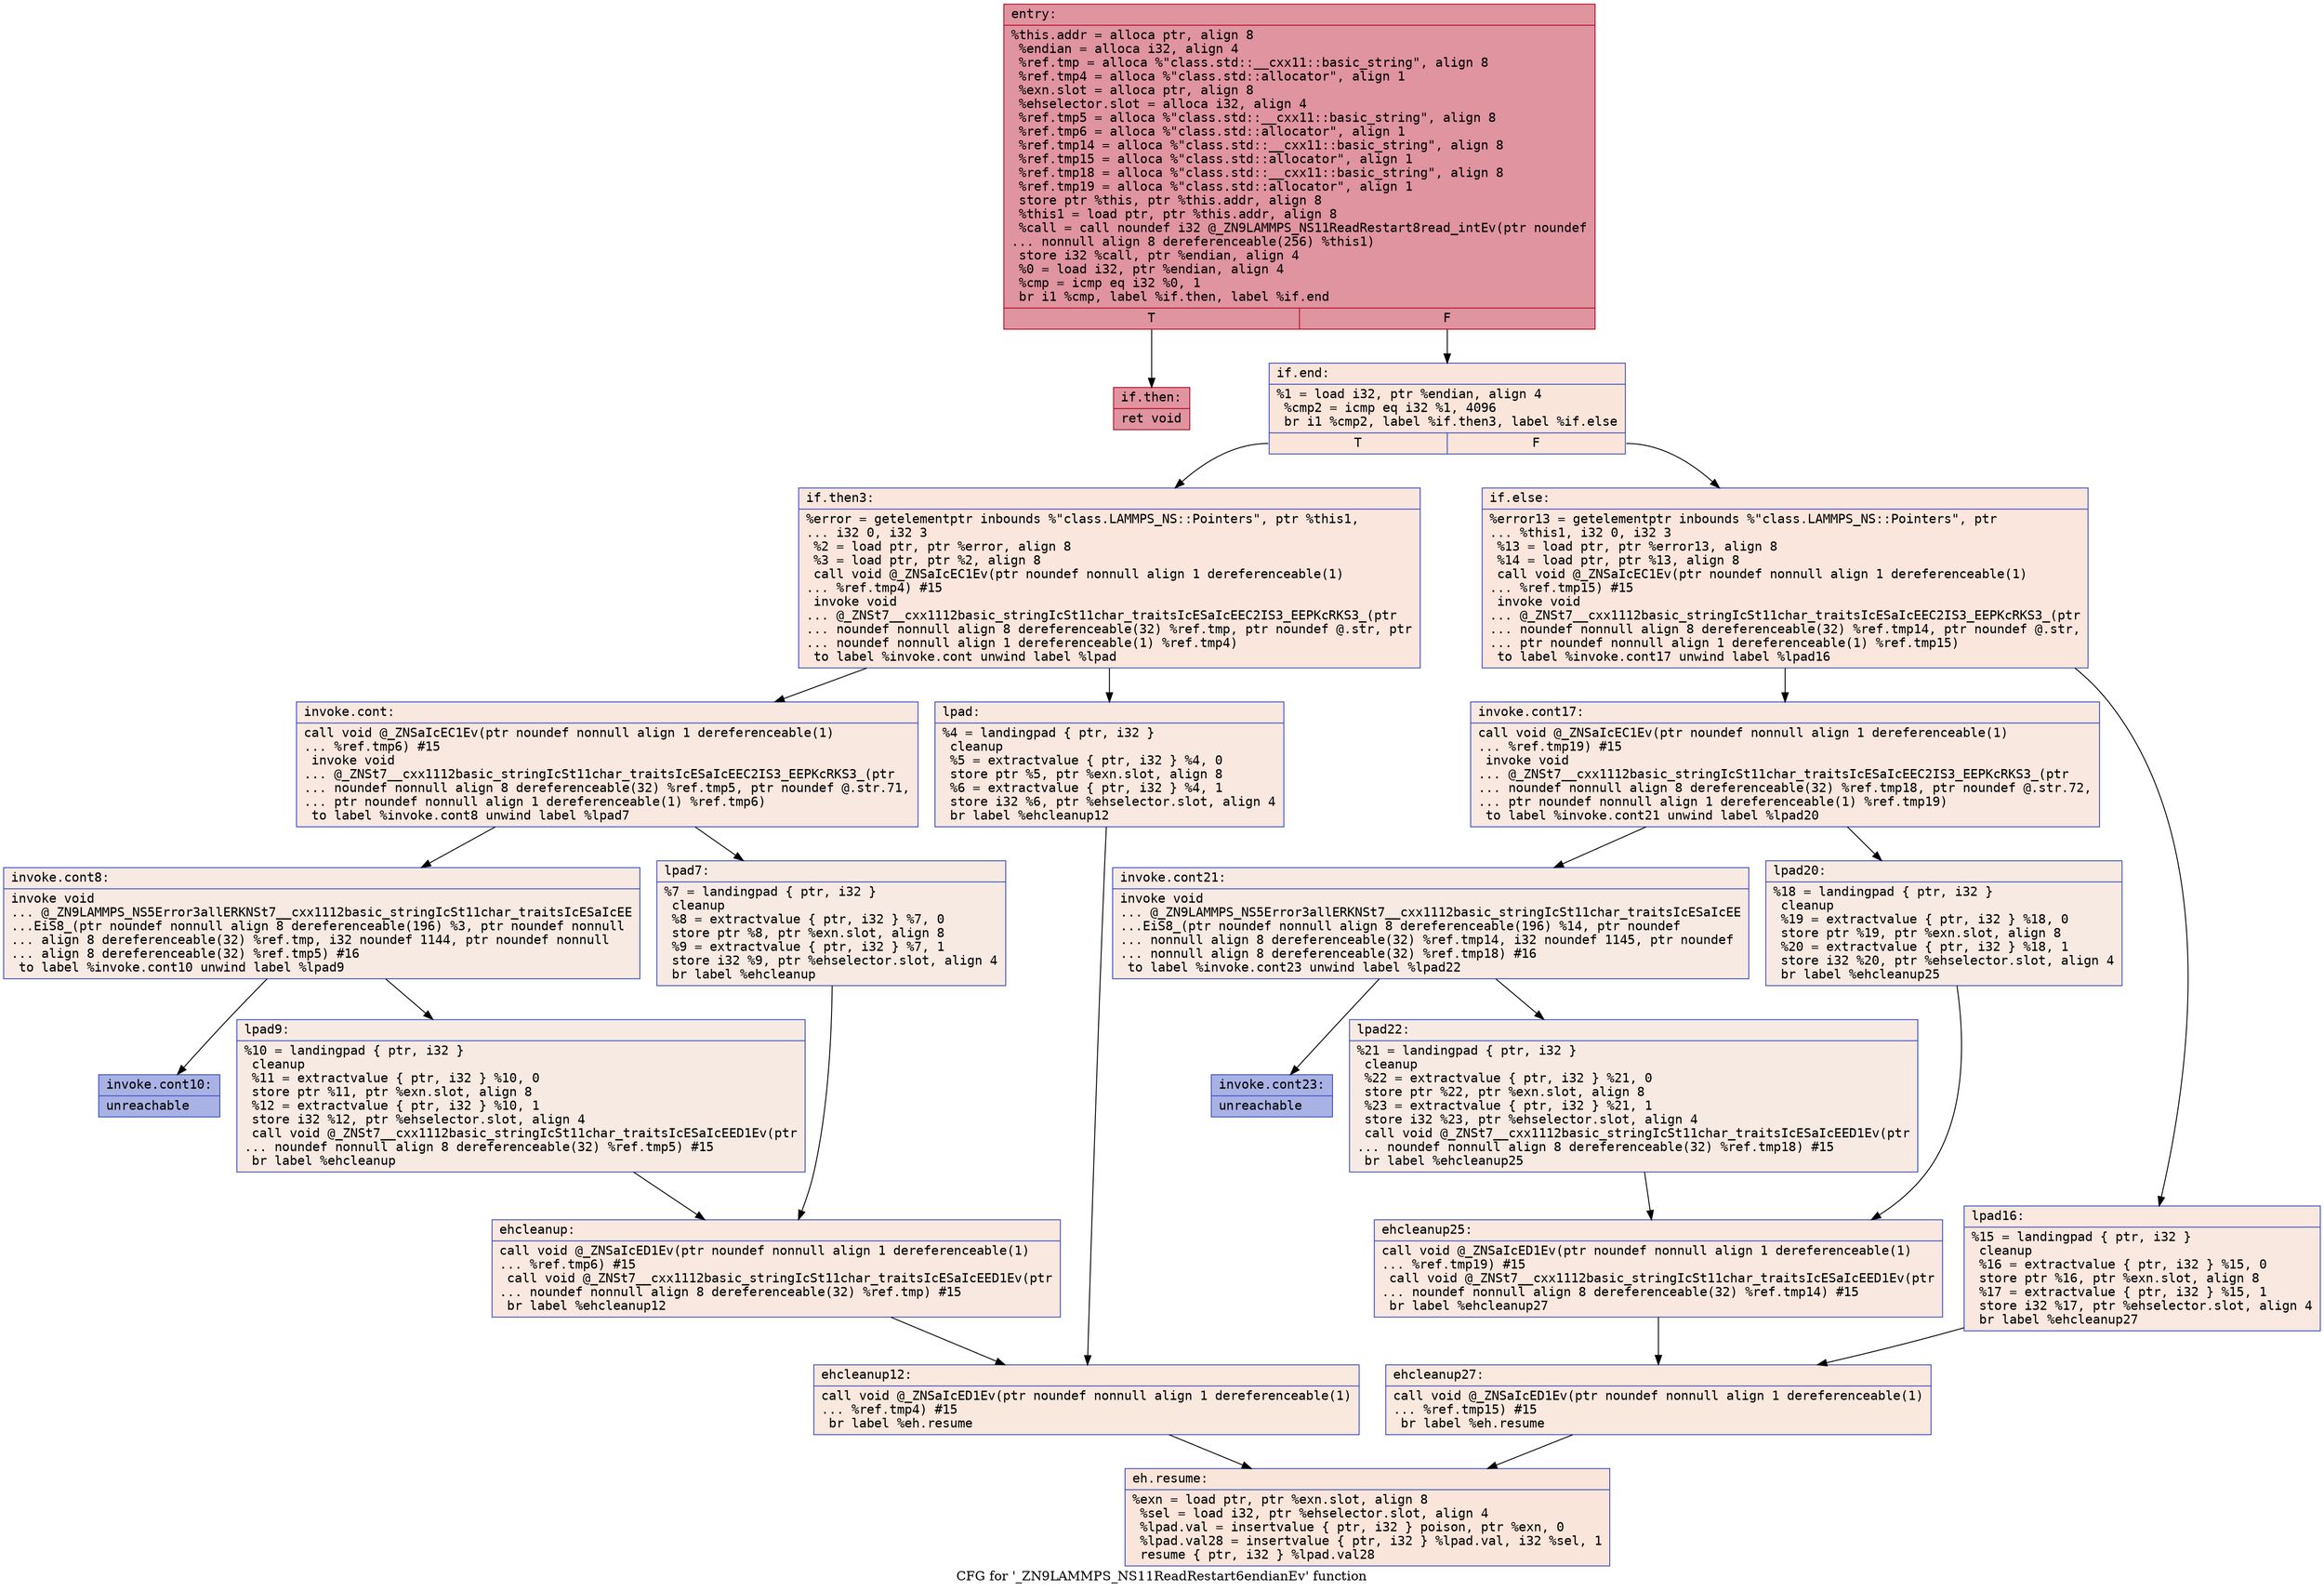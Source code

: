 digraph "CFG for '_ZN9LAMMPS_NS11ReadRestart6endianEv' function" {
	label="CFG for '_ZN9LAMMPS_NS11ReadRestart6endianEv' function";

	Node0x55bc18ba08d0 [shape=record,color="#b70d28ff", style=filled, fillcolor="#b70d2870" fontname="Courier",label="{entry:\l|  %this.addr = alloca ptr, align 8\l  %endian = alloca i32, align 4\l  %ref.tmp = alloca %\"class.std::__cxx11::basic_string\", align 8\l  %ref.tmp4 = alloca %\"class.std::allocator\", align 1\l  %exn.slot = alloca ptr, align 8\l  %ehselector.slot = alloca i32, align 4\l  %ref.tmp5 = alloca %\"class.std::__cxx11::basic_string\", align 8\l  %ref.tmp6 = alloca %\"class.std::allocator\", align 1\l  %ref.tmp14 = alloca %\"class.std::__cxx11::basic_string\", align 8\l  %ref.tmp15 = alloca %\"class.std::allocator\", align 1\l  %ref.tmp18 = alloca %\"class.std::__cxx11::basic_string\", align 8\l  %ref.tmp19 = alloca %\"class.std::allocator\", align 1\l  store ptr %this, ptr %this.addr, align 8\l  %this1 = load ptr, ptr %this.addr, align 8\l  %call = call noundef i32 @_ZN9LAMMPS_NS11ReadRestart8read_intEv(ptr noundef\l... nonnull align 8 dereferenceable(256) %this1)\l  store i32 %call, ptr %endian, align 4\l  %0 = load i32, ptr %endian, align 4\l  %cmp = icmp eq i32 %0, 1\l  br i1 %cmp, label %if.then, label %if.end\l|{<s0>T|<s1>F}}"];
	Node0x55bc18ba08d0:s0 -> Node0x55bc18ba1660[tooltip="entry -> if.then\nProbability 100.00%" ];
	Node0x55bc18ba08d0:s1 -> Node0x55bc18ba16d0[tooltip="entry -> if.end\nProbability 0.00%" ];
	Node0x55bc18ba1660 [shape=record,color="#b70d28ff", style=filled, fillcolor="#b70d2870" fontname="Courier",label="{if.then:\l|  ret void\l}"];
	Node0x55bc18ba16d0 [shape=record,color="#3d50c3ff", style=filled, fillcolor="#f4c5ad70" fontname="Courier",label="{if.end:\l|  %1 = load i32, ptr %endian, align 4\l  %cmp2 = icmp eq i32 %1, 4096\l  br i1 %cmp2, label %if.then3, label %if.else\l|{<s0>T|<s1>F}}"];
	Node0x55bc18ba16d0:s0 -> Node0x55bc18ba1970[tooltip="if.end -> if.then3\nProbability 50.00%" ];
	Node0x55bc18ba16d0:s1 -> Node0x55bc18ba19c0[tooltip="if.end -> if.else\nProbability 50.00%" ];
	Node0x55bc18ba1970 [shape=record,color="#3d50c3ff", style=filled, fillcolor="#f3c7b170" fontname="Courier",label="{if.then3:\l|  %error = getelementptr inbounds %\"class.LAMMPS_NS::Pointers\", ptr %this1,\l... i32 0, i32 3\l  %2 = load ptr, ptr %error, align 8\l  %3 = load ptr, ptr %2, align 8\l  call void @_ZNSaIcEC1Ev(ptr noundef nonnull align 1 dereferenceable(1)\l... %ref.tmp4) #15\l  invoke void\l... @_ZNSt7__cxx1112basic_stringIcSt11char_traitsIcESaIcEEC2IS3_EEPKcRKS3_(ptr\l... noundef nonnull align 8 dereferenceable(32) %ref.tmp, ptr noundef @.str, ptr\l... noundef nonnull align 1 dereferenceable(1) %ref.tmp4)\l          to label %invoke.cont unwind label %lpad\l}"];
	Node0x55bc18ba1970 -> Node0x55bc18ba1e40[tooltip="if.then3 -> invoke.cont\nProbability 50.00%" ];
	Node0x55bc18ba1970 -> Node0x55bc18ba1ec0[tooltip="if.then3 -> lpad\nProbability 50.00%" ];
	Node0x55bc18ba1e40 [shape=record,color="#3d50c3ff", style=filled, fillcolor="#f1ccb870" fontname="Courier",label="{invoke.cont:\l|  call void @_ZNSaIcEC1Ev(ptr noundef nonnull align 1 dereferenceable(1)\l... %ref.tmp6) #15\l  invoke void\l... @_ZNSt7__cxx1112basic_stringIcSt11char_traitsIcESaIcEEC2IS3_EEPKcRKS3_(ptr\l... noundef nonnull align 8 dereferenceable(32) %ref.tmp5, ptr noundef @.str.71,\l... ptr noundef nonnull align 1 dereferenceable(1) %ref.tmp6)\l          to label %invoke.cont8 unwind label %lpad7\l}"];
	Node0x55bc18ba1e40 -> Node0x55bc18ba23a0[tooltip="invoke.cont -> invoke.cont8\nProbability 50.00%" ];
	Node0x55bc18ba1e40 -> Node0x55bc18ba23f0[tooltip="invoke.cont -> lpad7\nProbability 50.00%" ];
	Node0x55bc18ba23a0 [shape=record,color="#3d50c3ff", style=filled, fillcolor="#eed0c070" fontname="Courier",label="{invoke.cont8:\l|  invoke void\l... @_ZN9LAMMPS_NS5Error3allERKNSt7__cxx1112basic_stringIcSt11char_traitsIcESaIcEE\l...EiS8_(ptr noundef nonnull align 8 dereferenceable(196) %3, ptr noundef nonnull\l... align 8 dereferenceable(32) %ref.tmp, i32 noundef 1144, ptr noundef nonnull\l... align 8 dereferenceable(32) %ref.tmp5) #16\l          to label %invoke.cont10 unwind label %lpad9\l}"];
	Node0x55bc18ba23a0 -> Node0x55bc18ba2350[tooltip="invoke.cont8 -> invoke.cont10\nProbability 0.00%" ];
	Node0x55bc18ba23a0 -> Node0x55bc18ba2610[tooltip="invoke.cont8 -> lpad9\nProbability 100.00%" ];
	Node0x55bc18ba2350 [shape=record,color="#3d50c3ff", style=filled, fillcolor="#3d50c370" fontname="Courier",label="{invoke.cont10:\l|  unreachable\l}"];
	Node0x55bc18ba1ec0 [shape=record,color="#3d50c3ff", style=filled, fillcolor="#f1ccb870" fontname="Courier",label="{lpad:\l|  %4 = landingpad \{ ptr, i32 \}\l          cleanup\l  %5 = extractvalue \{ ptr, i32 \} %4, 0\l  store ptr %5, ptr %exn.slot, align 8\l  %6 = extractvalue \{ ptr, i32 \} %4, 1\l  store i32 %6, ptr %ehselector.slot, align 4\l  br label %ehcleanup12\l}"];
	Node0x55bc18ba1ec0 -> Node0x55bc18ba2b70[tooltip="lpad -> ehcleanup12\nProbability 100.00%" ];
	Node0x55bc18ba23f0 [shape=record,color="#3d50c3ff", style=filled, fillcolor="#eed0c070" fontname="Courier",label="{lpad7:\l|  %7 = landingpad \{ ptr, i32 \}\l          cleanup\l  %8 = extractvalue \{ ptr, i32 \} %7, 0\l  store ptr %8, ptr %exn.slot, align 8\l  %9 = extractvalue \{ ptr, i32 \} %7, 1\l  store i32 %9, ptr %ehselector.slot, align 4\l  br label %ehcleanup\l}"];
	Node0x55bc18ba23f0 -> Node0x55bc18ba2ec0[tooltip="lpad7 -> ehcleanup\nProbability 100.00%" ];
	Node0x55bc18ba2610 [shape=record,color="#3d50c3ff", style=filled, fillcolor="#eed0c070" fontname="Courier",label="{lpad9:\l|  %10 = landingpad \{ ptr, i32 \}\l          cleanup\l  %11 = extractvalue \{ ptr, i32 \} %10, 0\l  store ptr %11, ptr %exn.slot, align 8\l  %12 = extractvalue \{ ptr, i32 \} %10, 1\l  store i32 %12, ptr %ehselector.slot, align 4\l  call void @_ZNSt7__cxx1112basic_stringIcSt11char_traitsIcESaIcEED1Ev(ptr\l... noundef nonnull align 8 dereferenceable(32) %ref.tmp5) #15\l  br label %ehcleanup\l}"];
	Node0x55bc18ba2610 -> Node0x55bc18ba2ec0[tooltip="lpad9 -> ehcleanup\nProbability 100.00%" ];
	Node0x55bc18ba2ec0 [shape=record,color="#3d50c3ff", style=filled, fillcolor="#f1ccb870" fontname="Courier",label="{ehcleanup:\l|  call void @_ZNSaIcED1Ev(ptr noundef nonnull align 1 dereferenceable(1)\l... %ref.tmp6) #15\l  call void @_ZNSt7__cxx1112basic_stringIcSt11char_traitsIcESaIcEED1Ev(ptr\l... noundef nonnull align 8 dereferenceable(32) %ref.tmp) #15\l  br label %ehcleanup12\l}"];
	Node0x55bc18ba2ec0 -> Node0x55bc18ba2b70[tooltip="ehcleanup -> ehcleanup12\nProbability 100.00%" ];
	Node0x55bc18ba2b70 [shape=record,color="#3d50c3ff", style=filled, fillcolor="#f2cab570" fontname="Courier",label="{ehcleanup12:\l|  call void @_ZNSaIcED1Ev(ptr noundef nonnull align 1 dereferenceable(1)\l... %ref.tmp4) #15\l  br label %eh.resume\l}"];
	Node0x55bc18ba2b70 -> Node0x55bc18ba3770[tooltip="ehcleanup12 -> eh.resume\nProbability 100.00%" ];
	Node0x55bc18ba19c0 [shape=record,color="#3d50c3ff", style=filled, fillcolor="#f3c7b170" fontname="Courier",label="{if.else:\l|  %error13 = getelementptr inbounds %\"class.LAMMPS_NS::Pointers\", ptr\l... %this1, i32 0, i32 3\l  %13 = load ptr, ptr %error13, align 8\l  %14 = load ptr, ptr %13, align 8\l  call void @_ZNSaIcEC1Ev(ptr noundef nonnull align 1 dereferenceable(1)\l... %ref.tmp15) #15\l  invoke void\l... @_ZNSt7__cxx1112basic_stringIcSt11char_traitsIcESaIcEEC2IS3_EEPKcRKS3_(ptr\l... noundef nonnull align 8 dereferenceable(32) %ref.tmp14, ptr noundef @.str,\l... ptr noundef nonnull align 1 dereferenceable(1) %ref.tmp15)\l          to label %invoke.cont17 unwind label %lpad16\l}"];
	Node0x55bc18ba19c0 -> Node0x55bc18ba3b70[tooltip="if.else -> invoke.cont17\nProbability 50.00%" ];
	Node0x55bc18ba19c0 -> Node0x55bc18ba3bf0[tooltip="if.else -> lpad16\nProbability 50.00%" ];
	Node0x55bc18ba3b70 [shape=record,color="#3d50c3ff", style=filled, fillcolor="#f1ccb870" fontname="Courier",label="{invoke.cont17:\l|  call void @_ZNSaIcEC1Ev(ptr noundef nonnull align 1 dereferenceable(1)\l... %ref.tmp19) #15\l  invoke void\l... @_ZNSt7__cxx1112basic_stringIcSt11char_traitsIcESaIcEEC2IS3_EEPKcRKS3_(ptr\l... noundef nonnull align 8 dereferenceable(32) %ref.tmp18, ptr noundef @.str.72,\l... ptr noundef nonnull align 1 dereferenceable(1) %ref.tmp19)\l          to label %invoke.cont21 unwind label %lpad20\l}"];
	Node0x55bc18ba3b70 -> Node0x55bc18ba3f10[tooltip="invoke.cont17 -> invoke.cont21\nProbability 50.00%" ];
	Node0x55bc18ba3b70 -> Node0x55bc18ba3f60[tooltip="invoke.cont17 -> lpad20\nProbability 50.00%" ];
	Node0x55bc18ba3f10 [shape=record,color="#3d50c3ff", style=filled, fillcolor="#eed0c070" fontname="Courier",label="{invoke.cont21:\l|  invoke void\l... @_ZN9LAMMPS_NS5Error3allERKNSt7__cxx1112basic_stringIcSt11char_traitsIcESaIcEE\l...EiS8_(ptr noundef nonnull align 8 dereferenceable(196) %14, ptr noundef\l... nonnull align 8 dereferenceable(32) %ref.tmp14, i32 noundef 1145, ptr noundef\l... nonnull align 8 dereferenceable(32) %ref.tmp18) #16\l          to label %invoke.cont23 unwind label %lpad22\l}"];
	Node0x55bc18ba3f10 -> Node0x55bc18ba3ec0[tooltip="invoke.cont21 -> invoke.cont23\nProbability 0.00%" ];
	Node0x55bc18ba3f10 -> Node0x55bc18ba4220[tooltip="invoke.cont21 -> lpad22\nProbability 100.00%" ];
	Node0x55bc18ba3ec0 [shape=record,color="#3d50c3ff", style=filled, fillcolor="#3d50c370" fontname="Courier",label="{invoke.cont23:\l|  unreachable\l}"];
	Node0x55bc18ba3bf0 [shape=record,color="#3d50c3ff", style=filled, fillcolor="#f1ccb870" fontname="Courier",label="{lpad16:\l|  %15 = landingpad \{ ptr, i32 \}\l          cleanup\l  %16 = extractvalue \{ ptr, i32 \} %15, 0\l  store ptr %16, ptr %exn.slot, align 8\l  %17 = extractvalue \{ ptr, i32 \} %15, 1\l  store i32 %17, ptr %ehselector.slot, align 4\l  br label %ehcleanup27\l}"];
	Node0x55bc18ba3bf0 -> Node0x55bc18ba47e0[tooltip="lpad16 -> ehcleanup27\nProbability 100.00%" ];
	Node0x55bc18ba3f60 [shape=record,color="#3d50c3ff", style=filled, fillcolor="#eed0c070" fontname="Courier",label="{lpad20:\l|  %18 = landingpad \{ ptr, i32 \}\l          cleanup\l  %19 = extractvalue \{ ptr, i32 \} %18, 0\l  store ptr %19, ptr %exn.slot, align 8\l  %20 = extractvalue \{ ptr, i32 \} %18, 1\l  store i32 %20, ptr %ehselector.slot, align 4\l  br label %ehcleanup25\l}"];
	Node0x55bc18ba3f60 -> Node0x55bc18ba4b30[tooltip="lpad20 -> ehcleanup25\nProbability 100.00%" ];
	Node0x55bc18ba4220 [shape=record,color="#3d50c3ff", style=filled, fillcolor="#eed0c070" fontname="Courier",label="{lpad22:\l|  %21 = landingpad \{ ptr, i32 \}\l          cleanup\l  %22 = extractvalue \{ ptr, i32 \} %21, 0\l  store ptr %22, ptr %exn.slot, align 8\l  %23 = extractvalue \{ ptr, i32 \} %21, 1\l  store i32 %23, ptr %ehselector.slot, align 4\l  call void @_ZNSt7__cxx1112basic_stringIcSt11char_traitsIcESaIcEED1Ev(ptr\l... noundef nonnull align 8 dereferenceable(32) %ref.tmp18) #15\l  br label %ehcleanup25\l}"];
	Node0x55bc18ba4220 -> Node0x55bc18ba4b30[tooltip="lpad22 -> ehcleanup25\nProbability 100.00%" ];
	Node0x55bc18ba4b30 [shape=record,color="#3d50c3ff", style=filled, fillcolor="#f1ccb870" fontname="Courier",label="{ehcleanup25:\l|  call void @_ZNSaIcED1Ev(ptr noundef nonnull align 1 dereferenceable(1)\l... %ref.tmp19) #15\l  call void @_ZNSt7__cxx1112basic_stringIcSt11char_traitsIcESaIcEED1Ev(ptr\l... noundef nonnull align 8 dereferenceable(32) %ref.tmp14) #15\l  br label %ehcleanup27\l}"];
	Node0x55bc18ba4b30 -> Node0x55bc18ba47e0[tooltip="ehcleanup25 -> ehcleanup27\nProbability 100.00%" ];
	Node0x55bc18ba47e0 [shape=record,color="#3d50c3ff", style=filled, fillcolor="#f2cab570" fontname="Courier",label="{ehcleanup27:\l|  call void @_ZNSaIcED1Ev(ptr noundef nonnull align 1 dereferenceable(1)\l... %ref.tmp15) #15\l  br label %eh.resume\l}"];
	Node0x55bc18ba47e0 -> Node0x55bc18ba3770[tooltip="ehcleanup27 -> eh.resume\nProbability 100.00%" ];
	Node0x55bc18ba3770 [shape=record,color="#3d50c3ff", style=filled, fillcolor="#f4c5ad70" fontname="Courier",label="{eh.resume:\l|  %exn = load ptr, ptr %exn.slot, align 8\l  %sel = load i32, ptr %ehselector.slot, align 4\l  %lpad.val = insertvalue \{ ptr, i32 \} poison, ptr %exn, 0\l  %lpad.val28 = insertvalue \{ ptr, i32 \} %lpad.val, i32 %sel, 1\l  resume \{ ptr, i32 \} %lpad.val28\l}"];
}
